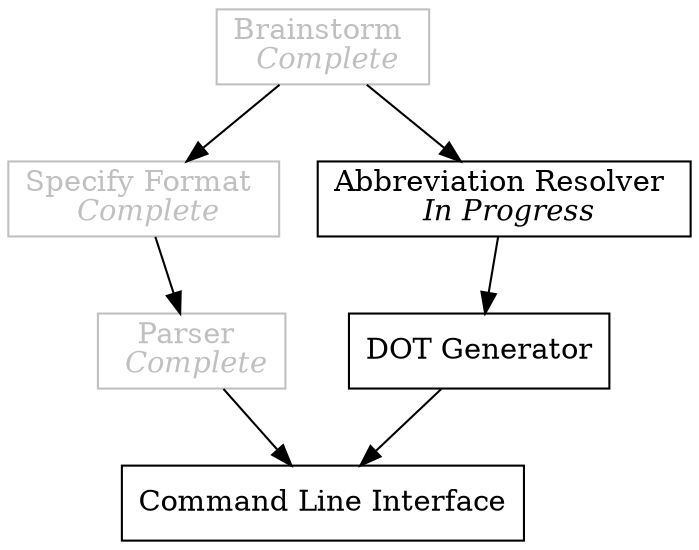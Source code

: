 digraph {
  node [shape=record, splines="curve"];
  a[label=<<font color='gray'>Brainstorm <br/> <i>Complete</i></font>>, color="gray"];
  b[label=<<font color='gray'>Specify Format <br/> <i>Complete</i></font>>, color="gray"];
  c[label=<DOT Generator>];
  d[label=<<font color='gray'>Parser <br/> <i>Complete</i></font>>, color="gray"];
  e[label=<Command Line Interface>];
  f[label=<Abbreviation Resolver <br/> <i>In Progress</i>>];

  a -> { b f };
  b -> d;
  d -> e;
  c -> e;
  f -> c;
}
